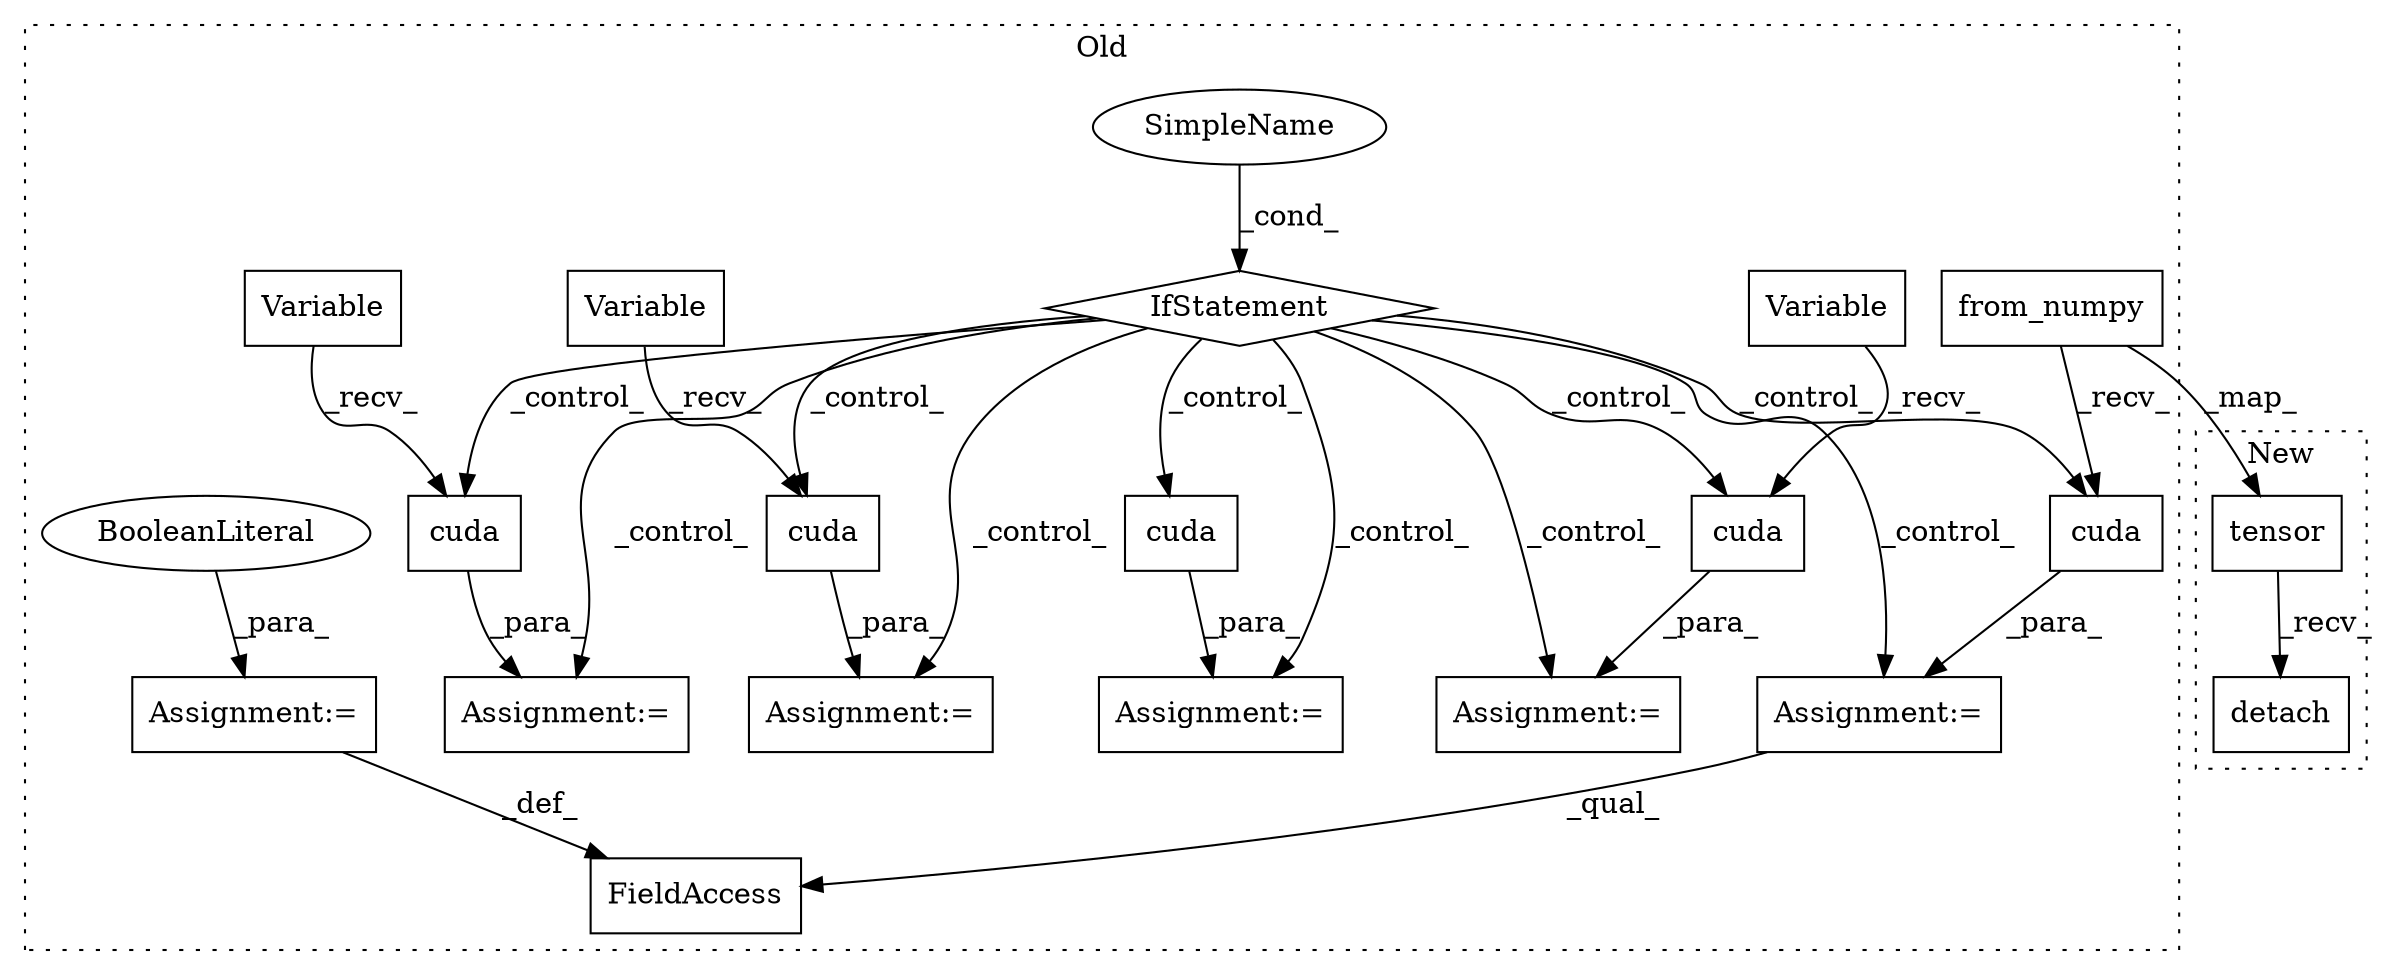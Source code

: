 digraph G {
subgraph cluster0 {
1 [label="cuda" a="32" s="4996" l="6" shape="box"];
3 [label="Assignment:=" a="7" s="4986" l="1" shape="box"];
4 [label="IfStatement" a="25" s="4960,4968" l="4,2" shape="diamond"];
5 [label="SimpleName" a="42" s="4964" l="4" shape="ellipse"];
6 [label="cuda" a="32" s="5038" l="6" shape="box"];
7 [label="Assignment:=" a="7" s="5023" l="1" shape="box"];
8 [label="cuda" a="32" s="5140" l="6" shape="box"];
9 [label="Variable" a="32" s="4715,4748" l="9,1" shape="box"];
10 [label="cuda" a="32" s="5106" l="6" shape="box"];
11 [label="Variable" a="32" s="4880,4914" l="9,1" shape="box"];
12 [label="cuda" a="32" s="5072" l="6" shape="box"];
13 [label="Variable" a="32" s="4829,4863" l="9,1" shape="box"];
14 [label="FieldAccess" a="22" s="5435" l="26" shape="box"];
16 [label="from_numpy" a="32" s="4784,4806" l="11,1" shape="box"];
17 [label="Assignment:=" a="7" s="5095" l="1" shape="box"];
18 [label="Assignment:=" a="7" s="5461" l="1" shape="box"];
19 [label="BooleanLiteral" a="9" s="5462" l="5" shape="ellipse"];
20 [label="Assignment:=" a="7" s="5129" l="1" shape="box"];
21 [label="Assignment:=" a="7" s="5061" l="1" shape="box"];
label = "Old";
style="dotted";
}
subgraph cluster1 {
2 [label="detach" a="32" s="5126" l="8" shape="box"];
15 [label="tensor" a="32" s="4618,4636" l="7,1" shape="box"];
label = "New";
style="dotted";
}
1 -> 3 [label="_para_"];
4 -> 3 [label="_control_"];
4 -> 21 [label="_control_"];
4 -> 1 [label="_control_"];
4 -> 6 [label="_control_"];
4 -> 7 [label="_control_"];
4 -> 8 [label="_control_"];
4 -> 12 [label="_control_"];
4 -> 20 [label="_control_"];
4 -> 10 [label="_control_"];
4 -> 17 [label="_control_"];
5 -> 4 [label="_cond_"];
6 -> 7 [label="_para_"];
7 -> 14 [label="_qual_"];
8 -> 20 [label="_para_"];
9 -> 1 [label="_recv_"];
10 -> 17 [label="_para_"];
11 -> 10 [label="_recv_"];
12 -> 21 [label="_para_"];
13 -> 12 [label="_recv_"];
15 -> 2 [label="_recv_"];
16 -> 6 [label="_recv_"];
16 -> 15 [label="_map_"];
18 -> 14 [label="_def_"];
19 -> 18 [label="_para_"];
}